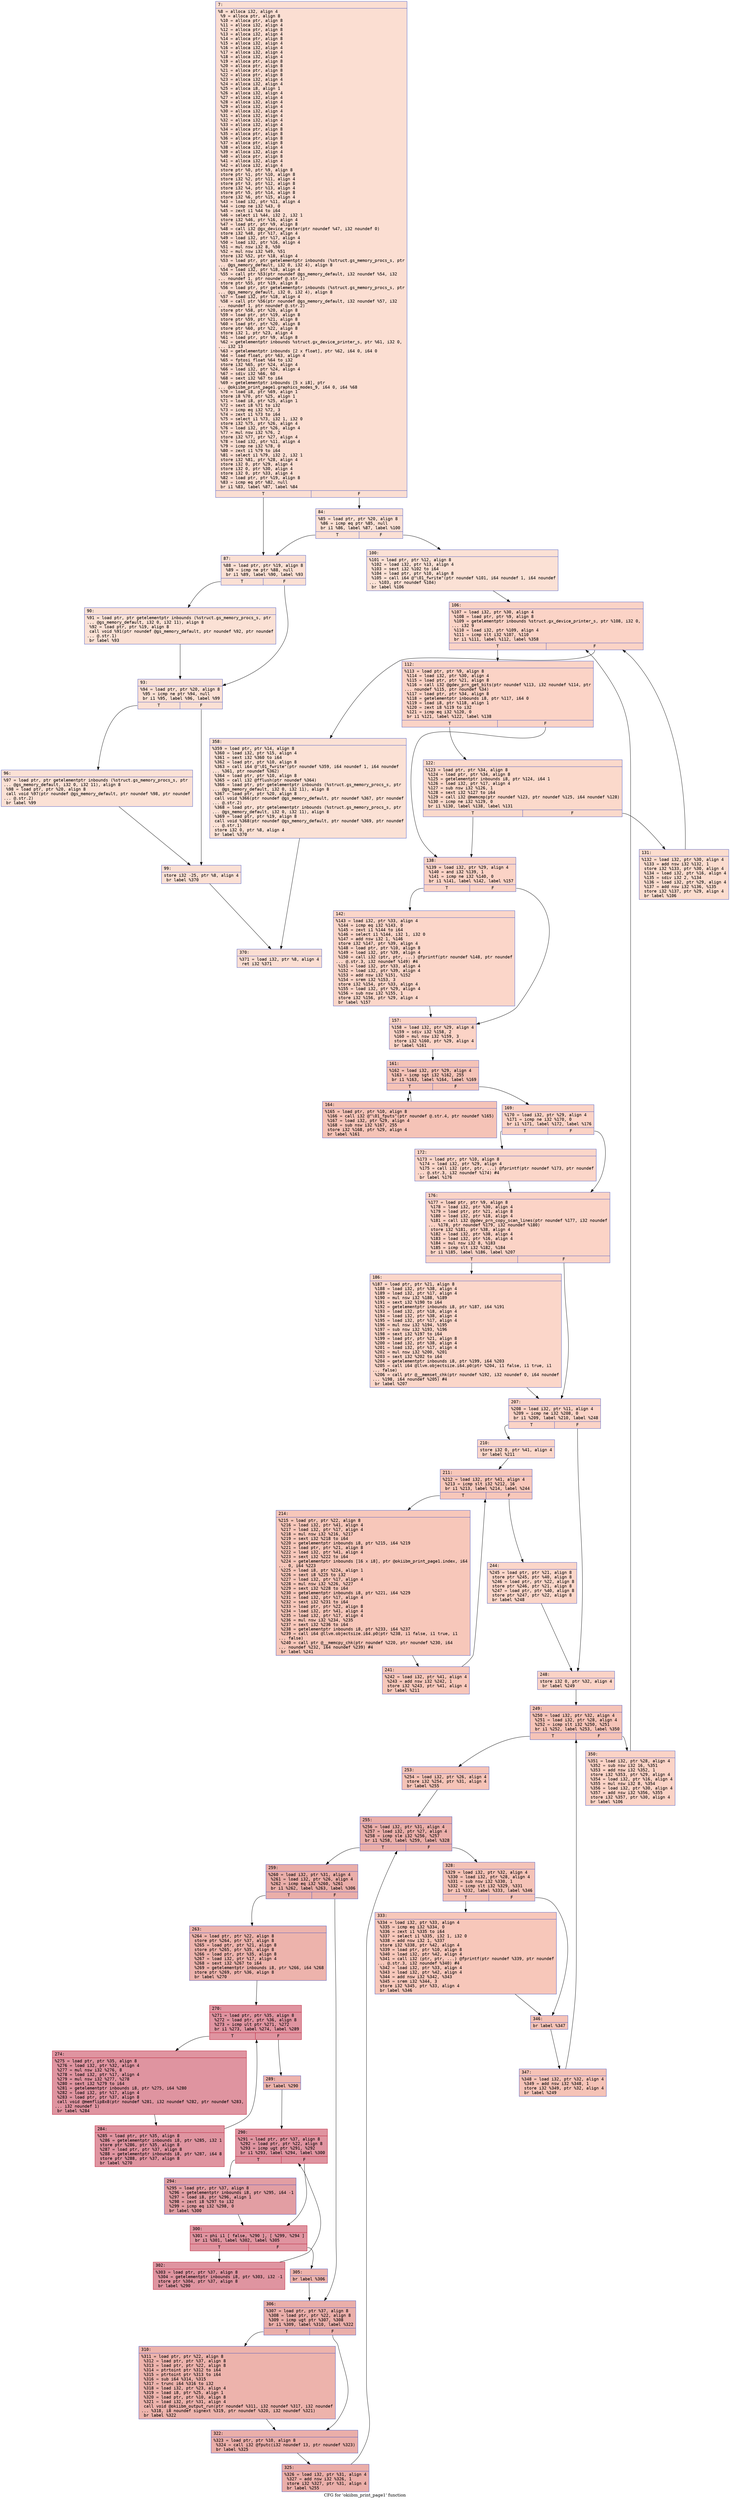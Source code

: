digraph "CFG for 'okiibm_print_page1' function" {
	label="CFG for 'okiibm_print_page1' function";

	Node0x60000264e260 [shape=record,color="#3d50c3ff", style=filled, fillcolor="#f7b59970" fontname="Courier",label="{7:\l|  %8 = alloca i32, align 4\l  %9 = alloca ptr, align 8\l  %10 = alloca ptr, align 8\l  %11 = alloca i32, align 4\l  %12 = alloca ptr, align 8\l  %13 = alloca i32, align 4\l  %14 = alloca ptr, align 8\l  %15 = alloca i32, align 4\l  %16 = alloca i32, align 4\l  %17 = alloca i32, align 4\l  %18 = alloca i32, align 4\l  %19 = alloca ptr, align 8\l  %20 = alloca ptr, align 8\l  %21 = alloca ptr, align 8\l  %22 = alloca ptr, align 8\l  %23 = alloca i32, align 4\l  %24 = alloca i32, align 4\l  %25 = alloca i8, align 1\l  %26 = alloca i32, align 4\l  %27 = alloca i32, align 4\l  %28 = alloca i32, align 4\l  %29 = alloca i32, align 4\l  %30 = alloca i32, align 4\l  %31 = alloca i32, align 4\l  %32 = alloca i32, align 4\l  %33 = alloca i32, align 4\l  %34 = alloca ptr, align 8\l  %35 = alloca ptr, align 8\l  %36 = alloca ptr, align 8\l  %37 = alloca ptr, align 8\l  %38 = alloca i32, align 4\l  %39 = alloca i32, align 4\l  %40 = alloca ptr, align 8\l  %41 = alloca i32, align 4\l  %42 = alloca i32, align 4\l  store ptr %0, ptr %9, align 8\l  store ptr %1, ptr %10, align 8\l  store i32 %2, ptr %11, align 4\l  store ptr %3, ptr %12, align 8\l  store i32 %4, ptr %13, align 4\l  store ptr %5, ptr %14, align 8\l  store i32 %6, ptr %15, align 4\l  %43 = load i32, ptr %11, align 4\l  %44 = icmp ne i32 %43, 0\l  %45 = zext i1 %44 to i64\l  %46 = select i1 %44, i32 2, i32 1\l  store i32 %46, ptr %16, align 4\l  %47 = load ptr, ptr %9, align 8\l  %48 = call i32 @gx_device_raster(ptr noundef %47, i32 noundef 0)\l  store i32 %48, ptr %17, align 4\l  %49 = load i32, ptr %17, align 4\l  %50 = load i32, ptr %16, align 4\l  %51 = mul nsw i32 8, %50\l  %52 = mul nsw i32 %49, %51\l  store i32 %52, ptr %18, align 4\l  %53 = load ptr, ptr getelementptr inbounds (%struct.gs_memory_procs_s, ptr\l... @gs_memory_default, i32 0, i32 4), align 8\l  %54 = load i32, ptr %18, align 4\l  %55 = call ptr %53(ptr noundef @gs_memory_default, i32 noundef %54, i32\l... noundef 1, ptr noundef @.str.1)\l  store ptr %55, ptr %19, align 8\l  %56 = load ptr, ptr getelementptr inbounds (%struct.gs_memory_procs_s, ptr\l... @gs_memory_default, i32 0, i32 4), align 8\l  %57 = load i32, ptr %18, align 4\l  %58 = call ptr %56(ptr noundef @gs_memory_default, i32 noundef %57, i32\l... noundef 1, ptr noundef @.str.2)\l  store ptr %58, ptr %20, align 8\l  %59 = load ptr, ptr %19, align 8\l  store ptr %59, ptr %21, align 8\l  %60 = load ptr, ptr %20, align 8\l  store ptr %60, ptr %22, align 8\l  store i32 1, ptr %23, align 4\l  %61 = load ptr, ptr %9, align 8\l  %62 = getelementptr inbounds %struct.gx_device_printer_s, ptr %61, i32 0,\l... i32 13\l  %63 = getelementptr inbounds [2 x float], ptr %62, i64 0, i64 0\l  %64 = load float, ptr %63, align 4\l  %65 = fptosi float %64 to i32\l  store i32 %65, ptr %24, align 4\l  %66 = load i32, ptr %24, align 4\l  %67 = sdiv i32 %66, 60\l  %68 = sext i32 %67 to i64\l  %69 = getelementptr inbounds [5 x i8], ptr\l... @okiibm_print_page1.graphics_modes_9, i64 0, i64 %68\l  %70 = load i8, ptr %69, align 1\l  store i8 %70, ptr %25, align 1\l  %71 = load i8, ptr %25, align 1\l  %72 = sext i8 %71 to i32\l  %73 = icmp eq i32 %72, 3\l  %74 = zext i1 %73 to i64\l  %75 = select i1 %73, i32 1, i32 0\l  store i32 %75, ptr %26, align 4\l  %76 = load i32, ptr %26, align 4\l  %77 = mul nsw i32 %76, 2\l  store i32 %77, ptr %27, align 4\l  %78 = load i32, ptr %11, align 4\l  %79 = icmp ne i32 %78, 0\l  %80 = zext i1 %79 to i64\l  %81 = select i1 %79, i32 2, i32 1\l  store i32 %81, ptr %28, align 4\l  store i32 0, ptr %29, align 4\l  store i32 0, ptr %30, align 4\l  store i32 0, ptr %33, align 4\l  %82 = load ptr, ptr %19, align 8\l  %83 = icmp eq ptr %82, null\l  br i1 %83, label %87, label %84\l|{<s0>T|<s1>F}}"];
	Node0x60000264e260:s0 -> Node0x60000264e300[tooltip="7 -> 87\nProbability 37.50%" ];
	Node0x60000264e260:s1 -> Node0x60000264e2b0[tooltip="7 -> 84\nProbability 62.50%" ];
	Node0x60000264e2b0 [shape=record,color="#3d50c3ff", style=filled, fillcolor="#f7b99e70" fontname="Courier",label="{84:\l|  %85 = load ptr, ptr %20, align 8\l  %86 = icmp eq ptr %85, null\l  br i1 %86, label %87, label %100\l|{<s0>T|<s1>F}}"];
	Node0x60000264e2b0:s0 -> Node0x60000264e300[tooltip="84 -> 87\nProbability 37.50%" ];
	Node0x60000264e2b0:s1 -> Node0x60000264e490[tooltip="84 -> 100\nProbability 62.50%" ];
	Node0x60000264e300 [shape=record,color="#3d50c3ff", style=filled, fillcolor="#f7b99e70" fontname="Courier",label="{87:\l|  %88 = load ptr, ptr %19, align 8\l  %89 = icmp ne ptr %88, null\l  br i1 %89, label %90, label %93\l|{<s0>T|<s1>F}}"];
	Node0x60000264e300:s0 -> Node0x60000264e350[tooltip="87 -> 90\nProbability 62.50%" ];
	Node0x60000264e300:s1 -> Node0x60000264e3a0[tooltip="87 -> 93\nProbability 37.50%" ];
	Node0x60000264e350 [shape=record,color="#3d50c3ff", style=filled, fillcolor="#f7bca170" fontname="Courier",label="{90:\l|  %91 = load ptr, ptr getelementptr inbounds (%struct.gs_memory_procs_s, ptr\l... @gs_memory_default, i32 0, i32 11), align 8\l  %92 = load ptr, ptr %19, align 8\l  call void %91(ptr noundef @gs_memory_default, ptr noundef %92, ptr noundef\l... @.str.1)\l  br label %93\l}"];
	Node0x60000264e350 -> Node0x60000264e3a0[tooltip="90 -> 93\nProbability 100.00%" ];
	Node0x60000264e3a0 [shape=record,color="#3d50c3ff", style=filled, fillcolor="#f7b99e70" fontname="Courier",label="{93:\l|  %94 = load ptr, ptr %20, align 8\l  %95 = icmp ne ptr %94, null\l  br i1 %95, label %96, label %99\l|{<s0>T|<s1>F}}"];
	Node0x60000264e3a0:s0 -> Node0x60000264e3f0[tooltip="93 -> 96\nProbability 62.50%" ];
	Node0x60000264e3a0:s1 -> Node0x60000264e440[tooltip="93 -> 99\nProbability 37.50%" ];
	Node0x60000264e3f0 [shape=record,color="#3d50c3ff", style=filled, fillcolor="#f7bca170" fontname="Courier",label="{96:\l|  %97 = load ptr, ptr getelementptr inbounds (%struct.gs_memory_procs_s, ptr\l... @gs_memory_default, i32 0, i32 11), align 8\l  %98 = load ptr, ptr %20, align 8\l  call void %97(ptr noundef @gs_memory_default, ptr noundef %98, ptr noundef\l... @.str.2)\l  br label %99\l}"];
	Node0x60000264e3f0 -> Node0x60000264e440[tooltip="96 -> 99\nProbability 100.00%" ];
	Node0x60000264e440 [shape=record,color="#3d50c3ff", style=filled, fillcolor="#f7b99e70" fontname="Courier",label="{99:\l|  store i32 -25, ptr %8, align 4\l  br label %370\l}"];
	Node0x60000264e440 -> Node0x60000264f2a0[tooltip="99 -> 370\nProbability 100.00%" ];
	Node0x60000264e490 [shape=record,color="#3d50c3ff", style=filled, fillcolor="#f7bca170" fontname="Courier",label="{100:\l|  %101 = load ptr, ptr %12, align 8\l  %102 = load i32, ptr %13, align 4\l  %103 = sext i32 %102 to i64\l  %104 = load ptr, ptr %10, align 8\l  %105 = call i64 @\"\\01_fwrite\"(ptr noundef %101, i64 noundef 1, i64 noundef\l... %103, ptr noundef %104)\l  br label %106\l}"];
	Node0x60000264e490 -> Node0x60000264e4e0[tooltip="100 -> 106\nProbability 100.00%" ];
	Node0x60000264e4e0 [shape=record,color="#3d50c3ff", style=filled, fillcolor="#f59c7d70" fontname="Courier",label="{106:\l|  %107 = load i32, ptr %30, align 4\l  %108 = load ptr, ptr %9, align 8\l  %109 = getelementptr inbounds %struct.gx_device_printer_s, ptr %108, i32 0,\l... i32 9\l  %110 = load i32, ptr %109, align 4\l  %111 = icmp slt i32 %107, %110\l  br i1 %111, label %112, label %358\l|{<s0>T|<s1>F}}"];
	Node0x60000264e4e0:s0 -> Node0x60000264e530[tooltip="106 -> 112\nProbability 96.88%" ];
	Node0x60000264e4e0:s1 -> Node0x60000264f250[tooltip="106 -> 358\nProbability 3.12%" ];
	Node0x60000264e530 [shape=record,color="#3d50c3ff", style=filled, fillcolor="#f59c7d70" fontname="Courier",label="{112:\l|  %113 = load ptr, ptr %9, align 8\l  %114 = load i32, ptr %30, align 4\l  %115 = load ptr, ptr %21, align 8\l  %116 = call i32 @gdev_prn_get_bits(ptr noundef %113, i32 noundef %114, ptr\l... noundef %115, ptr noundef %34)\l  %117 = load ptr, ptr %34, align 8\l  %118 = getelementptr inbounds i8, ptr %117, i64 0\l  %119 = load i8, ptr %118, align 1\l  %120 = zext i8 %119 to i32\l  %121 = icmp eq i32 %120, 0\l  br i1 %121, label %122, label %138\l|{<s0>T|<s1>F}}"];
	Node0x60000264e530:s0 -> Node0x60000264e580[tooltip="112 -> 122\nProbability 37.50%" ];
	Node0x60000264e530:s1 -> Node0x60000264e620[tooltip="112 -> 138\nProbability 62.50%" ];
	Node0x60000264e580 [shape=record,color="#3d50c3ff", style=filled, fillcolor="#f7a88970" fontname="Courier",label="{122:\l|  %123 = load ptr, ptr %34, align 8\l  %124 = load ptr, ptr %34, align 8\l  %125 = getelementptr inbounds i8, ptr %124, i64 1\l  %126 = load i32, ptr %17, align 4\l  %127 = sub nsw i32 %126, 1\l  %128 = sext i32 %127 to i64\l  %129 = call i32 @memcmp(ptr noundef %123, ptr noundef %125, i64 noundef %128)\l  %130 = icmp ne i32 %129, 0\l  br i1 %130, label %138, label %131\l|{<s0>T|<s1>F}}"];
	Node0x60000264e580:s0 -> Node0x60000264e620[tooltip="122 -> 138\nProbability 62.50%" ];
	Node0x60000264e580:s1 -> Node0x60000264e5d0[tooltip="122 -> 131\nProbability 37.50%" ];
	Node0x60000264e5d0 [shape=record,color="#3d50c3ff", style=filled, fillcolor="#f7af9170" fontname="Courier",label="{131:\l|  %132 = load i32, ptr %30, align 4\l  %133 = add nsw i32 %132, 1\l  store i32 %133, ptr %30, align 4\l  %134 = load i32, ptr %16, align 4\l  %135 = sdiv i32 2, %134\l  %136 = load i32, ptr %29, align 4\l  %137 = add nsw i32 %136, %135\l  store i32 %137, ptr %29, align 4\l  br label %106\l}"];
	Node0x60000264e5d0 -> Node0x60000264e4e0[tooltip="131 -> 106\nProbability 100.00%" ];
	Node0x60000264e620 [shape=record,color="#3d50c3ff", style=filled, fillcolor="#f59c7d70" fontname="Courier",label="{138:\l|  %139 = load i32, ptr %29, align 4\l  %140 = and i32 %139, 1\l  %141 = icmp ne i32 %140, 0\l  br i1 %141, label %142, label %157\l|{<s0>T|<s1>F}}"];
	Node0x60000264e620:s0 -> Node0x60000264e670[tooltip="138 -> 142\nProbability 50.00%" ];
	Node0x60000264e620:s1 -> Node0x60000264e6c0[tooltip="138 -> 157\nProbability 50.00%" ];
	Node0x60000264e670 [shape=record,color="#3d50c3ff", style=filled, fillcolor="#f6a38570" fontname="Courier",label="{142:\l|  %143 = load i32, ptr %33, align 4\l  %144 = icmp eq i32 %143, 0\l  %145 = zext i1 %144 to i64\l  %146 = select i1 %144, i32 1, i32 0\l  %147 = add nsw i32 1, %146\l  store i32 %147, ptr %39, align 4\l  %148 = load ptr, ptr %10, align 8\l  %149 = load i32, ptr %39, align 4\l  %150 = call i32 (ptr, ptr, ...) @fprintf(ptr noundef %148, ptr noundef\l... @.str.3, i32 noundef %149) #4\l  %151 = load i32, ptr %33, align 4\l  %152 = load i32, ptr %39, align 4\l  %153 = add nsw i32 %151, %152\l  %154 = srem i32 %153, 3\l  store i32 %154, ptr %33, align 4\l  %155 = load i32, ptr %29, align 4\l  %156 = sub nsw i32 %155, 1\l  store i32 %156, ptr %29, align 4\l  br label %157\l}"];
	Node0x60000264e670 -> Node0x60000264e6c0[tooltip="142 -> 157\nProbability 100.00%" ];
	Node0x60000264e6c0 [shape=record,color="#3d50c3ff", style=filled, fillcolor="#f59c7d70" fontname="Courier",label="{157:\l|  %158 = load i32, ptr %29, align 4\l  %159 = sdiv i32 %158, 2\l  %160 = mul nsw i32 %159, 3\l  store i32 %160, ptr %29, align 4\l  br label %161\l}"];
	Node0x60000264e6c0 -> Node0x60000264e710[tooltip="157 -> 161\nProbability 100.00%" ];
	Node0x60000264e710 [shape=record,color="#3d50c3ff", style=filled, fillcolor="#e8765c70" fontname="Courier",label="{161:\l|  %162 = load i32, ptr %29, align 4\l  %163 = icmp sgt i32 %162, 255\l  br i1 %163, label %164, label %169\l|{<s0>T|<s1>F}}"];
	Node0x60000264e710:s0 -> Node0x60000264e760[tooltip="161 -> 164\nProbability 96.88%" ];
	Node0x60000264e710:s1 -> Node0x60000264e7b0[tooltip="161 -> 169\nProbability 3.12%" ];
	Node0x60000264e760 [shape=record,color="#3d50c3ff", style=filled, fillcolor="#e8765c70" fontname="Courier",label="{164:\l|  %165 = load ptr, ptr %10, align 8\l  %166 = call i32 @\"\\01_fputs\"(ptr noundef @.str.4, ptr noundef %165)\l  %167 = load i32, ptr %29, align 4\l  %168 = sub nsw i32 %167, 255\l  store i32 %168, ptr %29, align 4\l  br label %161\l}"];
	Node0x60000264e760 -> Node0x60000264e710[tooltip="164 -> 161\nProbability 100.00%" ];
	Node0x60000264e7b0 [shape=record,color="#3d50c3ff", style=filled, fillcolor="#f59c7d70" fontname="Courier",label="{169:\l|  %170 = load i32, ptr %29, align 4\l  %171 = icmp ne i32 %170, 0\l  br i1 %171, label %172, label %176\l|{<s0>T|<s1>F}}"];
	Node0x60000264e7b0:s0 -> Node0x60000264e800[tooltip="169 -> 172\nProbability 62.50%" ];
	Node0x60000264e7b0:s1 -> Node0x60000264e850[tooltip="169 -> 176\nProbability 37.50%" ];
	Node0x60000264e800 [shape=record,color="#3d50c3ff", style=filled, fillcolor="#f6a38570" fontname="Courier",label="{172:\l|  %173 = load ptr, ptr %10, align 8\l  %174 = load i32, ptr %29, align 4\l  %175 = call i32 (ptr, ptr, ...) @fprintf(ptr noundef %173, ptr noundef\l... @.str.3, i32 noundef %174) #4\l  br label %176\l}"];
	Node0x60000264e800 -> Node0x60000264e850[tooltip="172 -> 176\nProbability 100.00%" ];
	Node0x60000264e850 [shape=record,color="#3d50c3ff", style=filled, fillcolor="#f59c7d70" fontname="Courier",label="{176:\l|  %177 = load ptr, ptr %9, align 8\l  %178 = load i32, ptr %30, align 4\l  %179 = load ptr, ptr %21, align 8\l  %180 = load i32, ptr %18, align 4\l  %181 = call i32 @gdev_prn_copy_scan_lines(ptr noundef %177, i32 noundef\l... %178, ptr noundef %179, i32 noundef %180)\l  store i32 %181, ptr %38, align 4\l  %182 = load i32, ptr %38, align 4\l  %183 = load i32, ptr %16, align 4\l  %184 = mul nsw i32 8, %183\l  %185 = icmp slt i32 %182, %184\l  br i1 %185, label %186, label %207\l|{<s0>T|<s1>F}}"];
	Node0x60000264e850:s0 -> Node0x60000264e8a0[tooltip="176 -> 186\nProbability 50.00%" ];
	Node0x60000264e850:s1 -> Node0x60000264e8f0[tooltip="176 -> 207\nProbability 50.00%" ];
	Node0x60000264e8a0 [shape=record,color="#3d50c3ff", style=filled, fillcolor="#f6a38570" fontname="Courier",label="{186:\l|  %187 = load ptr, ptr %21, align 8\l  %188 = load i32, ptr %38, align 4\l  %189 = load i32, ptr %17, align 4\l  %190 = mul nsw i32 %188, %189\l  %191 = sext i32 %190 to i64\l  %192 = getelementptr inbounds i8, ptr %187, i64 %191\l  %193 = load i32, ptr %18, align 4\l  %194 = load i32, ptr %38, align 4\l  %195 = load i32, ptr %17, align 4\l  %196 = mul nsw i32 %194, %195\l  %197 = sub nsw i32 %193, %196\l  %198 = sext i32 %197 to i64\l  %199 = load ptr, ptr %21, align 8\l  %200 = load i32, ptr %38, align 4\l  %201 = load i32, ptr %17, align 4\l  %202 = mul nsw i32 %200, %201\l  %203 = sext i32 %202 to i64\l  %204 = getelementptr inbounds i8, ptr %199, i64 %203\l  %205 = call i64 @llvm.objectsize.i64.p0(ptr %204, i1 false, i1 true, i1\l... false)\l  %206 = call ptr @__memset_chk(ptr noundef %192, i32 noundef 0, i64 noundef\l... %198, i64 noundef %205) #4\l  br label %207\l}"];
	Node0x60000264e8a0 -> Node0x60000264e8f0[tooltip="186 -> 207\nProbability 100.00%" ];
	Node0x60000264e8f0 [shape=record,color="#3d50c3ff", style=filled, fillcolor="#f59c7d70" fontname="Courier",label="{207:\l|  %208 = load i32, ptr %11, align 4\l  %209 = icmp ne i32 %208, 0\l  br i1 %209, label %210, label %248\l|{<s0>T|<s1>F}}"];
	Node0x60000264e8f0:s0 -> Node0x60000264e940[tooltip="207 -> 210\nProbability 62.50%" ];
	Node0x60000264e8f0:s1 -> Node0x60000264ead0[tooltip="207 -> 248\nProbability 37.50%" ];
	Node0x60000264e940 [shape=record,color="#3d50c3ff", style=filled, fillcolor="#f6a38570" fontname="Courier",label="{210:\l|  store i32 0, ptr %41, align 4\l  br label %211\l}"];
	Node0x60000264e940 -> Node0x60000264e990[tooltip="210 -> 211\nProbability 100.00%" ];
	Node0x60000264e990 [shape=record,color="#3d50c3ff", style=filled, fillcolor="#ec7f6370" fontname="Courier",label="{211:\l|  %212 = load i32, ptr %41, align 4\l  %213 = icmp slt i32 %212, 16\l  br i1 %213, label %214, label %244\l|{<s0>T|<s1>F}}"];
	Node0x60000264e990:s0 -> Node0x60000264e9e0[tooltip="211 -> 214\nProbability 96.88%" ];
	Node0x60000264e990:s1 -> Node0x60000264ea80[tooltip="211 -> 244\nProbability 3.12%" ];
	Node0x60000264e9e0 [shape=record,color="#3d50c3ff", style=filled, fillcolor="#ec7f6370" fontname="Courier",label="{214:\l|  %215 = load ptr, ptr %22, align 8\l  %216 = load i32, ptr %41, align 4\l  %217 = load i32, ptr %17, align 4\l  %218 = mul nsw i32 %216, %217\l  %219 = sext i32 %218 to i64\l  %220 = getelementptr inbounds i8, ptr %215, i64 %219\l  %221 = load ptr, ptr %21, align 8\l  %222 = load i32, ptr %41, align 4\l  %223 = sext i32 %222 to i64\l  %224 = getelementptr inbounds [16 x i8], ptr @okiibm_print_page1.index, i64\l... 0, i64 %223\l  %225 = load i8, ptr %224, align 1\l  %226 = sext i8 %225 to i32\l  %227 = load i32, ptr %17, align 4\l  %228 = mul nsw i32 %226, %227\l  %229 = sext i32 %228 to i64\l  %230 = getelementptr inbounds i8, ptr %221, i64 %229\l  %231 = load i32, ptr %17, align 4\l  %232 = sext i32 %231 to i64\l  %233 = load ptr, ptr %22, align 8\l  %234 = load i32, ptr %41, align 4\l  %235 = load i32, ptr %17, align 4\l  %236 = mul nsw i32 %234, %235\l  %237 = sext i32 %236 to i64\l  %238 = getelementptr inbounds i8, ptr %233, i64 %237\l  %239 = call i64 @llvm.objectsize.i64.p0(ptr %238, i1 false, i1 true, i1\l... false)\l  %240 = call ptr @__memcpy_chk(ptr noundef %220, ptr noundef %230, i64\l... noundef %232, i64 noundef %239) #4\l  br label %241\l}"];
	Node0x60000264e9e0 -> Node0x60000264ea30[tooltip="214 -> 241\nProbability 100.00%" ];
	Node0x60000264ea30 [shape=record,color="#3d50c3ff", style=filled, fillcolor="#ec7f6370" fontname="Courier",label="{241:\l|  %242 = load i32, ptr %41, align 4\l  %243 = add nsw i32 %242, 1\l  store i32 %243, ptr %41, align 4\l  br label %211\l}"];
	Node0x60000264ea30 -> Node0x60000264e990[tooltip="241 -> 211\nProbability 100.00%" ];
	Node0x60000264ea80 [shape=record,color="#3d50c3ff", style=filled, fillcolor="#f6a38570" fontname="Courier",label="{244:\l|  %245 = load ptr, ptr %21, align 8\l  store ptr %245, ptr %40, align 8\l  %246 = load ptr, ptr %22, align 8\l  store ptr %246, ptr %21, align 8\l  %247 = load ptr, ptr %40, align 8\l  store ptr %247, ptr %22, align 8\l  br label %248\l}"];
	Node0x60000264ea80 -> Node0x60000264ead0[tooltip="244 -> 248\nProbability 100.00%" ];
	Node0x60000264ead0 [shape=record,color="#3d50c3ff", style=filled, fillcolor="#f59c7d70" fontname="Courier",label="{248:\l|  store i32 0, ptr %32, align 4\l  br label %249\l}"];
	Node0x60000264ead0 -> Node0x60000264eb20[tooltip="248 -> 249\nProbability 100.00%" ];
	Node0x60000264eb20 [shape=record,color="#3d50c3ff", style=filled, fillcolor="#e8765c70" fontname="Courier",label="{249:\l|  %250 = load i32, ptr %32, align 4\l  %251 = load i32, ptr %28, align 4\l  %252 = icmp slt i32 %250, %251\l  br i1 %252, label %253, label %350\l|{<s0>T|<s1>F}}"];
	Node0x60000264eb20:s0 -> Node0x60000264eb70[tooltip="249 -> 253\nProbability 96.88%" ];
	Node0x60000264eb20:s1 -> Node0x60000264f200[tooltip="249 -> 350\nProbability 3.12%" ];
	Node0x60000264eb70 [shape=record,color="#3d50c3ff", style=filled, fillcolor="#e8765c70" fontname="Courier",label="{253:\l|  %254 = load i32, ptr %26, align 4\l  store i32 %254, ptr %31, align 4\l  br label %255\l}"];
	Node0x60000264eb70 -> Node0x60000264ebc0[tooltip="253 -> 255\nProbability 100.00%" ];
	Node0x60000264ebc0 [shape=record,color="#3d50c3ff", style=filled, fillcolor="#d0473d70" fontname="Courier",label="{255:\l|  %256 = load i32, ptr %31, align 4\l  %257 = load i32, ptr %27, align 4\l  %258 = icmp sle i32 %256, %257\l  br i1 %258, label %259, label %328\l|{<s0>T|<s1>F}}"];
	Node0x60000264ebc0:s0 -> Node0x60000264ec10[tooltip="255 -> 259\nProbability 96.88%" ];
	Node0x60000264ebc0:s1 -> Node0x60000264f0c0[tooltip="255 -> 328\nProbability 3.12%" ];
	Node0x60000264ec10 [shape=record,color="#3d50c3ff", style=filled, fillcolor="#d0473d70" fontname="Courier",label="{259:\l|  %260 = load i32, ptr %31, align 4\l  %261 = load i32, ptr %26, align 4\l  %262 = icmp eq i32 %260, %261\l  br i1 %262, label %263, label %306\l|{<s0>T|<s1>F}}"];
	Node0x60000264ec10:s0 -> Node0x60000264ec60[tooltip="259 -> 263\nProbability 50.00%" ];
	Node0x60000264ec10:s1 -> Node0x60000264ef80[tooltip="259 -> 306\nProbability 50.00%" ];
	Node0x60000264ec60 [shape=record,color="#3d50c3ff", style=filled, fillcolor="#d6524470" fontname="Courier",label="{263:\l|  %264 = load ptr, ptr %22, align 8\l  store ptr %264, ptr %37, align 8\l  %265 = load ptr, ptr %21, align 8\l  store ptr %265, ptr %35, align 8\l  %266 = load ptr, ptr %35, align 8\l  %267 = load i32, ptr %17, align 4\l  %268 = sext i32 %267 to i64\l  %269 = getelementptr inbounds i8, ptr %266, i64 %268\l  store ptr %269, ptr %36, align 8\l  br label %270\l}"];
	Node0x60000264ec60 -> Node0x60000264ecb0[tooltip="263 -> 270\nProbability 100.00%" ];
	Node0x60000264ecb0 [shape=record,color="#b70d28ff", style=filled, fillcolor="#b70d2870" fontname="Courier",label="{270:\l|  %271 = load ptr, ptr %35, align 8\l  %272 = load ptr, ptr %36, align 8\l  %273 = icmp ult ptr %271, %272\l  br i1 %273, label %274, label %289\l|{<s0>T|<s1>F}}"];
	Node0x60000264ecb0:s0 -> Node0x60000264ed00[tooltip="270 -> 274\nProbability 96.88%" ];
	Node0x60000264ecb0:s1 -> Node0x60000264eda0[tooltip="270 -> 289\nProbability 3.12%" ];
	Node0x60000264ed00 [shape=record,color="#b70d28ff", style=filled, fillcolor="#b70d2870" fontname="Courier",label="{274:\l|  %275 = load ptr, ptr %35, align 8\l  %276 = load i32, ptr %32, align 4\l  %277 = mul nsw i32 %276, 8\l  %278 = load i32, ptr %17, align 4\l  %279 = mul nsw i32 %277, %278\l  %280 = sext i32 %279 to i64\l  %281 = getelementptr inbounds i8, ptr %275, i64 %280\l  %282 = load i32, ptr %17, align 4\l  %283 = load ptr, ptr %37, align 8\l  call void @memflip8x8(ptr noundef %281, i32 noundef %282, ptr noundef %283,\l... i32 noundef 1)\l  br label %284\l}"];
	Node0x60000264ed00 -> Node0x60000264ed50[tooltip="274 -> 284\nProbability 100.00%" ];
	Node0x60000264ed50 [shape=record,color="#b70d28ff", style=filled, fillcolor="#b70d2870" fontname="Courier",label="{284:\l|  %285 = load ptr, ptr %35, align 8\l  %286 = getelementptr inbounds i8, ptr %285, i32 1\l  store ptr %286, ptr %35, align 8\l  %287 = load ptr, ptr %37, align 8\l  %288 = getelementptr inbounds i8, ptr %287, i64 8\l  store ptr %288, ptr %37, align 8\l  br label %270\l}"];
	Node0x60000264ed50 -> Node0x60000264ecb0[tooltip="284 -> 270\nProbability 100.00%" ];
	Node0x60000264eda0 [shape=record,color="#3d50c3ff", style=filled, fillcolor="#d6524470" fontname="Courier",label="{289:\l|  br label %290\l}"];
	Node0x60000264eda0 -> Node0x60000264edf0[tooltip="289 -> 290\nProbability 100.00%" ];
	Node0x60000264edf0 [shape=record,color="#b70d28ff", style=filled, fillcolor="#b70d2870" fontname="Courier",label="{290:\l|  %291 = load ptr, ptr %37, align 8\l  %292 = load ptr, ptr %22, align 8\l  %293 = icmp ugt ptr %291, %292\l  br i1 %293, label %294, label %300\l|{<s0>T|<s1>F}}"];
	Node0x60000264edf0:s0 -> Node0x60000264ee40[tooltip="290 -> 294\nProbability 50.00%" ];
	Node0x60000264edf0:s1 -> Node0x60000264ee90[tooltip="290 -> 300\nProbability 50.00%" ];
	Node0x60000264ee40 [shape=record,color="#3d50c3ff", style=filled, fillcolor="#be242e70" fontname="Courier",label="{294:\l|  %295 = load ptr, ptr %37, align 8\l  %296 = getelementptr inbounds i8, ptr %295, i64 -1\l  %297 = load i8, ptr %296, align 1\l  %298 = zext i8 %297 to i32\l  %299 = icmp eq i32 %298, 0\l  br label %300\l}"];
	Node0x60000264ee40 -> Node0x60000264ee90[tooltip="294 -> 300\nProbability 100.00%" ];
	Node0x60000264ee90 [shape=record,color="#b70d28ff", style=filled, fillcolor="#b70d2870" fontname="Courier",label="{300:\l|  %301 = phi i1 [ false, %290 ], [ %299, %294 ]\l  br i1 %301, label %302, label %305\l|{<s0>T|<s1>F}}"];
	Node0x60000264ee90:s0 -> Node0x60000264eee0[tooltip="300 -> 302\nProbability 96.88%" ];
	Node0x60000264ee90:s1 -> Node0x60000264ef30[tooltip="300 -> 305\nProbability 3.12%" ];
	Node0x60000264eee0 [shape=record,color="#b70d28ff", style=filled, fillcolor="#b70d2870" fontname="Courier",label="{302:\l|  %303 = load ptr, ptr %37, align 8\l  %304 = getelementptr inbounds i8, ptr %303, i32 -1\l  store ptr %304, ptr %37, align 8\l  br label %290\l}"];
	Node0x60000264eee0 -> Node0x60000264edf0[tooltip="302 -> 290\nProbability 100.00%" ];
	Node0x60000264ef30 [shape=record,color="#3d50c3ff", style=filled, fillcolor="#d6524470" fontname="Courier",label="{305:\l|  br label %306\l}"];
	Node0x60000264ef30 -> Node0x60000264ef80[tooltip="305 -> 306\nProbability 100.00%" ];
	Node0x60000264ef80 [shape=record,color="#3d50c3ff", style=filled, fillcolor="#d0473d70" fontname="Courier",label="{306:\l|  %307 = load ptr, ptr %37, align 8\l  %308 = load ptr, ptr %22, align 8\l  %309 = icmp ugt ptr %307, %308\l  br i1 %309, label %310, label %322\l|{<s0>T|<s1>F}}"];
	Node0x60000264ef80:s0 -> Node0x60000264efd0[tooltip="306 -> 310\nProbability 50.00%" ];
	Node0x60000264ef80:s1 -> Node0x60000264f020[tooltip="306 -> 322\nProbability 50.00%" ];
	Node0x60000264efd0 [shape=record,color="#3d50c3ff", style=filled, fillcolor="#d6524470" fontname="Courier",label="{310:\l|  %311 = load ptr, ptr %22, align 8\l  %312 = load ptr, ptr %37, align 8\l  %313 = load ptr, ptr %22, align 8\l  %314 = ptrtoint ptr %312 to i64\l  %315 = ptrtoint ptr %313 to i64\l  %316 = sub i64 %314, %315\l  %317 = trunc i64 %316 to i32\l  %318 = load i32, ptr %23, align 4\l  %319 = load i8, ptr %25, align 1\l  %320 = load ptr, ptr %10, align 8\l  %321 = load i32, ptr %31, align 4\l  call void @okiibm_output_run(ptr noundef %311, i32 noundef %317, i32 noundef\l... %318, i8 noundef signext %319, ptr noundef %320, i32 noundef %321)\l  br label %322\l}"];
	Node0x60000264efd0 -> Node0x60000264f020[tooltip="310 -> 322\nProbability 100.00%" ];
	Node0x60000264f020 [shape=record,color="#3d50c3ff", style=filled, fillcolor="#d0473d70" fontname="Courier",label="{322:\l|  %323 = load ptr, ptr %10, align 8\l  %324 = call i32 @fputc(i32 noundef 13, ptr noundef %323)\l  br label %325\l}"];
	Node0x60000264f020 -> Node0x60000264f070[tooltip="322 -> 325\nProbability 100.00%" ];
	Node0x60000264f070 [shape=record,color="#3d50c3ff", style=filled, fillcolor="#d0473d70" fontname="Courier",label="{325:\l|  %326 = load i32, ptr %31, align 4\l  %327 = add nsw i32 %326, 1\l  store i32 %327, ptr %31, align 4\l  br label %255\l}"];
	Node0x60000264f070 -> Node0x60000264ebc0[tooltip="325 -> 255\nProbability 100.00%" ];
	Node0x60000264f0c0 [shape=record,color="#3d50c3ff", style=filled, fillcolor="#e8765c70" fontname="Courier",label="{328:\l|  %329 = load i32, ptr %32, align 4\l  %330 = load i32, ptr %28, align 4\l  %331 = sub nsw i32 %330, 1\l  %332 = icmp slt i32 %329, %331\l  br i1 %332, label %333, label %346\l|{<s0>T|<s1>F}}"];
	Node0x60000264f0c0:s0 -> Node0x60000264f110[tooltip="328 -> 333\nProbability 50.00%" ];
	Node0x60000264f0c0:s1 -> Node0x60000264f160[tooltip="328 -> 346\nProbability 50.00%" ];
	Node0x60000264f110 [shape=record,color="#3d50c3ff", style=filled, fillcolor="#ec7f6370" fontname="Courier",label="{333:\l|  %334 = load i32, ptr %33, align 4\l  %335 = icmp eq i32 %334, 0\l  %336 = zext i1 %335 to i64\l  %337 = select i1 %335, i32 1, i32 0\l  %338 = add nsw i32 1, %337\l  store i32 %338, ptr %42, align 4\l  %339 = load ptr, ptr %10, align 8\l  %340 = load i32, ptr %42, align 4\l  %341 = call i32 (ptr, ptr, ...) @fprintf(ptr noundef %339, ptr noundef\l... @.str.3, i32 noundef %340) #4\l  %342 = load i32, ptr %33, align 4\l  %343 = load i32, ptr %42, align 4\l  %344 = add nsw i32 %342, %343\l  %345 = srem i32 %344, 3\l  store i32 %345, ptr %33, align 4\l  br label %346\l}"];
	Node0x60000264f110 -> Node0x60000264f160[tooltip="333 -> 346\nProbability 100.00%" ];
	Node0x60000264f160 [shape=record,color="#3d50c3ff", style=filled, fillcolor="#e8765c70" fontname="Courier",label="{346:\l|  br label %347\l}"];
	Node0x60000264f160 -> Node0x60000264f1b0[tooltip="346 -> 347\nProbability 100.00%" ];
	Node0x60000264f1b0 [shape=record,color="#3d50c3ff", style=filled, fillcolor="#e8765c70" fontname="Courier",label="{347:\l|  %348 = load i32, ptr %32, align 4\l  %349 = add nsw i32 %348, 1\l  store i32 %349, ptr %32, align 4\l  br label %249\l}"];
	Node0x60000264f1b0 -> Node0x60000264eb20[tooltip="347 -> 249\nProbability 100.00%" ];
	Node0x60000264f200 [shape=record,color="#3d50c3ff", style=filled, fillcolor="#f59c7d70" fontname="Courier",label="{350:\l|  %351 = load i32, ptr %28, align 4\l  %352 = sub nsw i32 16, %351\l  %353 = add nsw i32 %352, 1\l  store i32 %353, ptr %29, align 4\l  %354 = load i32, ptr %16, align 4\l  %355 = mul nsw i32 8, %354\l  %356 = load i32, ptr %30, align 4\l  %357 = add nsw i32 %356, %355\l  store i32 %357, ptr %30, align 4\l  br label %106\l}"];
	Node0x60000264f200 -> Node0x60000264e4e0[tooltip="350 -> 106\nProbability 100.00%" ];
	Node0x60000264f250 [shape=record,color="#3d50c3ff", style=filled, fillcolor="#f7bca170" fontname="Courier",label="{358:\l|  %359 = load ptr, ptr %14, align 8\l  %360 = load i32, ptr %15, align 4\l  %361 = sext i32 %360 to i64\l  %362 = load ptr, ptr %10, align 8\l  %363 = call i64 @\"\\01_fwrite\"(ptr noundef %359, i64 noundef 1, i64 noundef\l... %361, ptr noundef %362)\l  %364 = load ptr, ptr %10, align 8\l  %365 = call i32 @fflush(ptr noundef %364)\l  %366 = load ptr, ptr getelementptr inbounds (%struct.gs_memory_procs_s, ptr\l... @gs_memory_default, i32 0, i32 11), align 8\l  %367 = load ptr, ptr %20, align 8\l  call void %366(ptr noundef @gs_memory_default, ptr noundef %367, ptr noundef\l... @.str.2)\l  %368 = load ptr, ptr getelementptr inbounds (%struct.gs_memory_procs_s, ptr\l... @gs_memory_default, i32 0, i32 11), align 8\l  %369 = load ptr, ptr %19, align 8\l  call void %368(ptr noundef @gs_memory_default, ptr noundef %369, ptr noundef\l... @.str.1)\l  store i32 0, ptr %8, align 4\l  br label %370\l}"];
	Node0x60000264f250 -> Node0x60000264f2a0[tooltip="358 -> 370\nProbability 100.00%" ];
	Node0x60000264f2a0 [shape=record,color="#3d50c3ff", style=filled, fillcolor="#f7b59970" fontname="Courier",label="{370:\l|  %371 = load i32, ptr %8, align 4\l  ret i32 %371\l}"];
}
